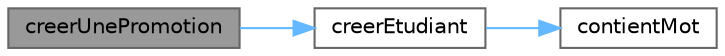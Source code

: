 digraph "creerUnePromotion"
{
 // LATEX_PDF_SIZE
  bgcolor="transparent";
  edge [fontname=Helvetica,fontsize=10,labelfontname=Helvetica,labelfontsize=10];
  node [fontname=Helvetica,fontsize=10,shape=box,height=0.2,width=0.4];
  rankdir="LR";
  Node1 [label="creerUnePromotion",height=0.2,width=0.4,color="gray40", fillcolor="grey60", style="filled", fontcolor="black",tooltip="Fonction permettant de créer une promotion à partir de son nom."];
  Node1 -> Node2 [color="steelblue1",style="solid"];
  Node2 [label="creerEtudiant",height=0.2,width=0.4,color="grey40", fillcolor="white", style="filled",URL="$creer_liste_promotions_8php.html#a1247e018592e5dcea5e4c777025a7ca2",tooltip="Créer un étudiant grâce à une ligne du CSV traité"];
  Node2 -> Node3 [color="steelblue1",style="solid"];
  Node3 [label="contientMot",height=0.2,width=0.4,color="grey40", fillcolor="white", style="filled",URL="$creer_liste_promotions_8php.html#a715db07b13868ab6dde178e061ef4569",tooltip="Permet de vérifier si un mot clé est dans une phrase."];
}
